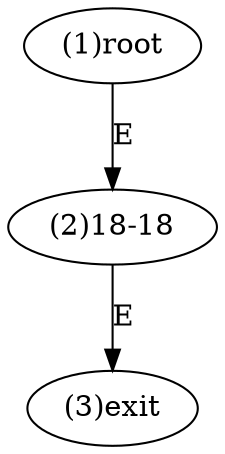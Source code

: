 digraph "" { 
1[ label="(1)root"];
2[ label="(2)18-18"];
3[ label="(3)exit"];
1->2[ label="E"];
2->3[ label="E"];
}